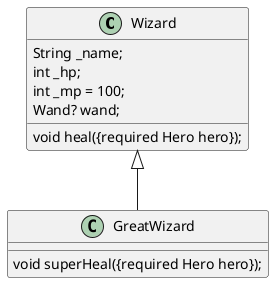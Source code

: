 @startuml Wizard

scale 1

class Wizard {
    String _name;
    int _hp;
    int _mp = 100;
    Wand? wand;

    void heal({required Hero hero});
}

class GreatWizard extends Wizard{
    void superHeal({required Hero hero});
}